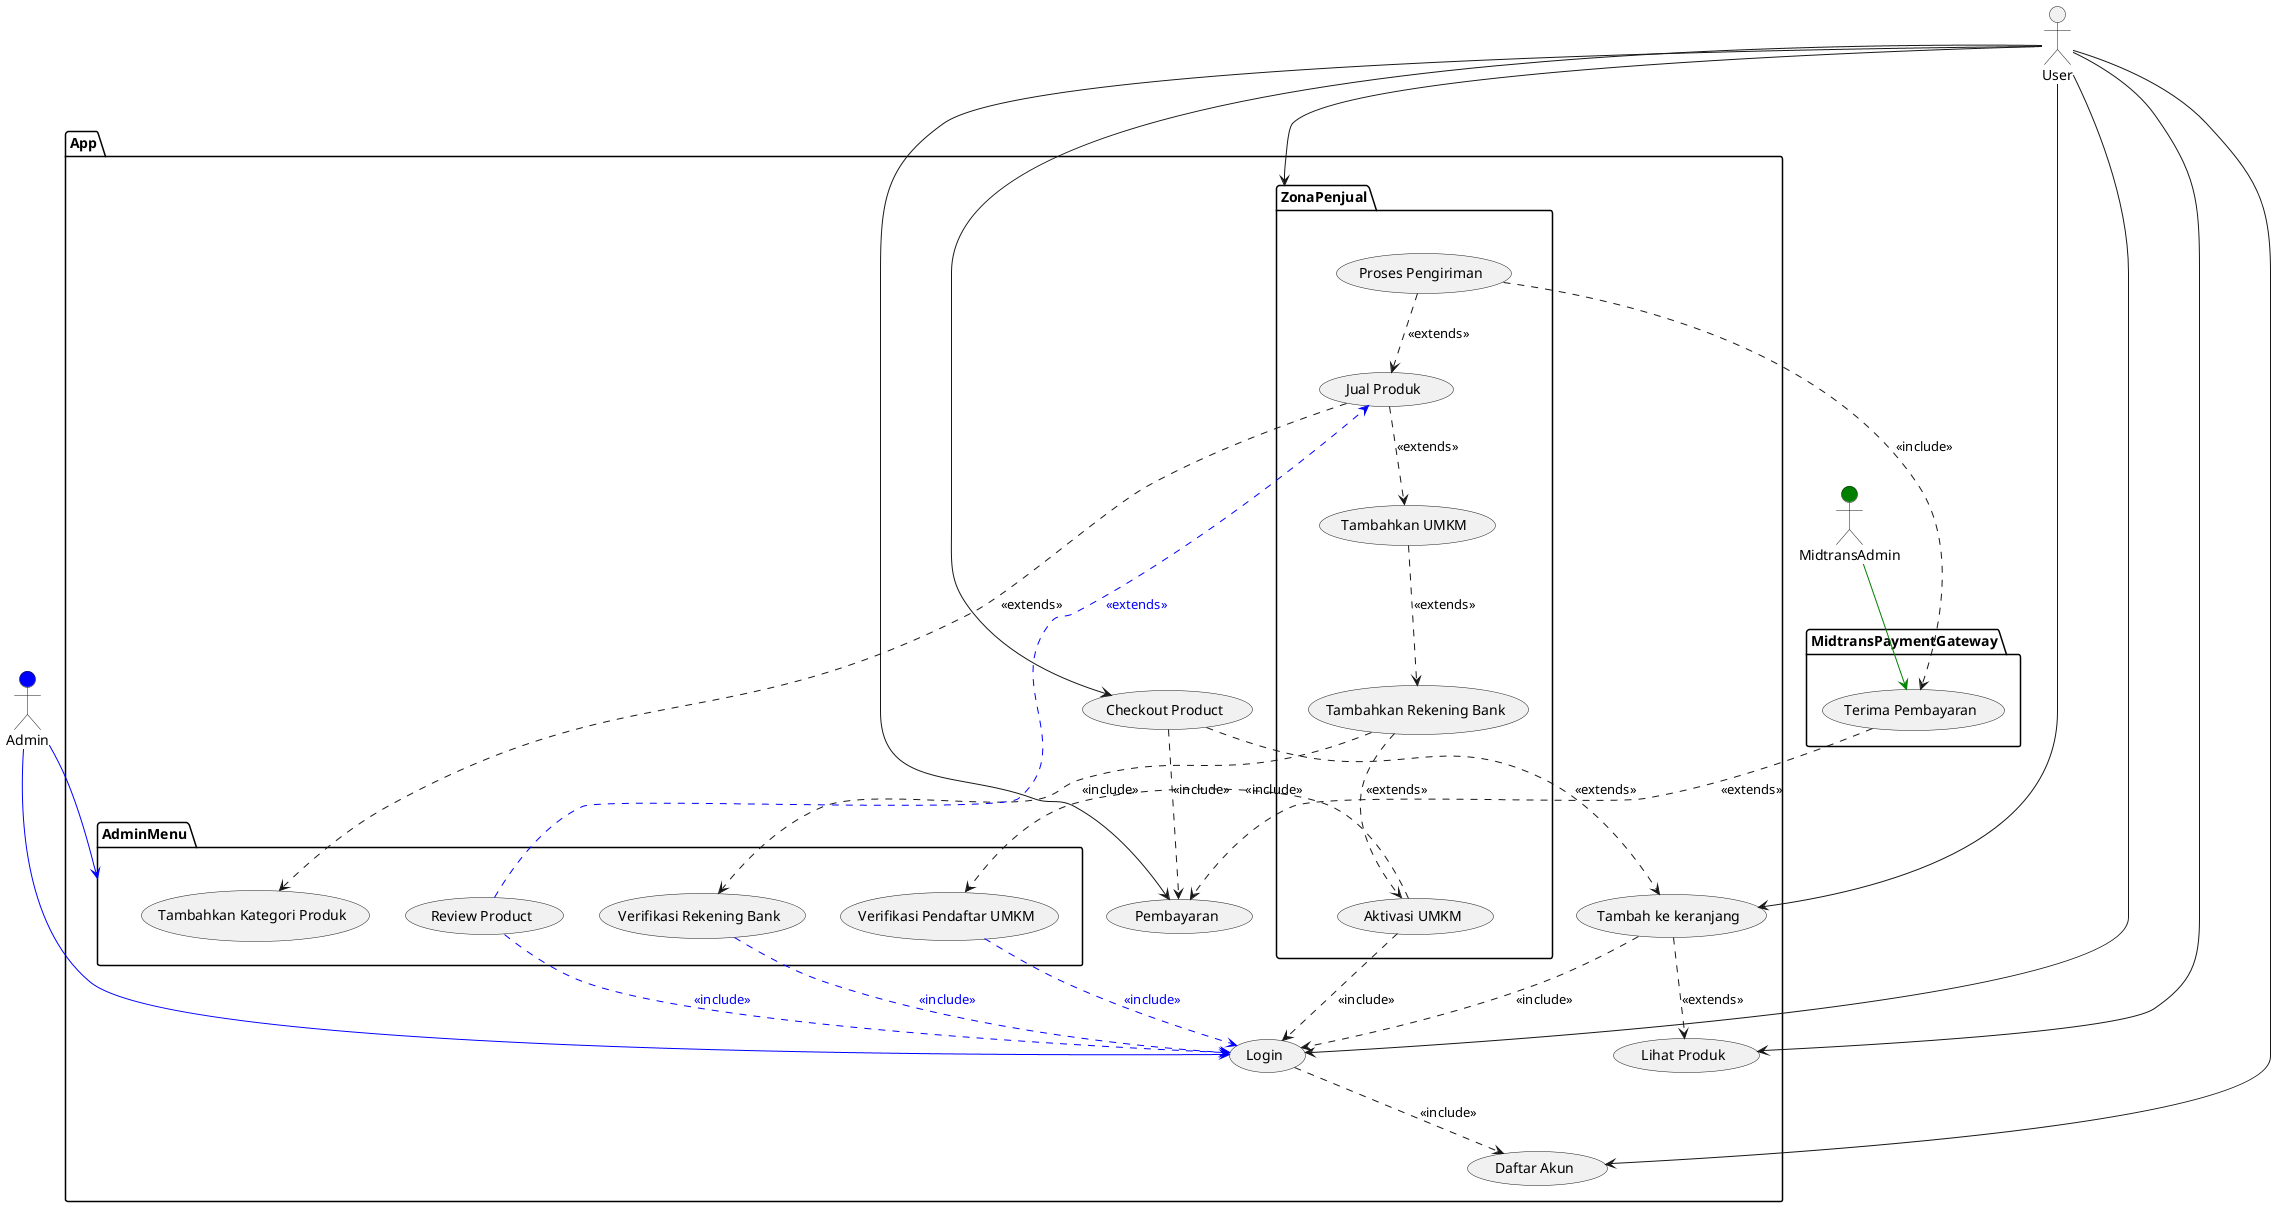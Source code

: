 @startuml
actor User as user
actor Admin as admin #blue
actor MidtransAdmin as midtransAdmin #green
package App {
    usecase "Daftar Akun" as registerAccount
    usecase "Login" as login
    usecase "Lihat Produk" as seeProduct
    usecase "Tambah ke keranjang" as addToCart
    usecase "Checkout Product" as checkoutProduct
    usecase "Pembayaran" as userPayment

    package ZonaPenjual as sellerZone {
        usecase "Aktivasi UMKM" as activateUmkm
        usecase "Tambahkan Rekening Bank" as registerBankAccount
        usecase "Tambahkan UMKM" as registerUmkm
        usecase "Jual Produk" as sellProduct
        usecase "Proses Pengiriman" as processDelivery
    }

    package AdminMenu as adminMenu {
        usecase "Tambahkan Kategori Produk" as addProductCategory
        usecase "Verifikasi Pendaftar UMKM" as verifyUmkmRegistration
        usecase "Verifikasi Rekening Bank" as verifyBankAccount
        usecase "Review Product" as reviewProduct
    }
}

package MidtransPaymentGateway {
    usecase "Terima Pembayaran" as midtransReceivePayment
}

' left to right direction
user --> login
user --> registerAccount
user --> seeProduct
user --> addToCart
user --> checkoutProduct
user --> userPayment
user --> sellerZone

login ..> registerAccount : <<include>>
activateUmkm ..> login : <<include>>
addToCart ..> seeProduct : <<extends>>
addToCart ..> login : <<include>>

checkoutProduct ..> userPayment : <<include>>
checkoutProduct ..> addToCart : <<extends>>

' SellerZone
activateUmkm ..> verifyUmkmRegistration : <<include>>
registerBankAccount ..> activateUmkm : <<extends>>
registerBankAccount ..> verifyBankAccount : <<include>>
registerUmkm ..> registerBankAccount : <<extends>>
sellProduct ..> registerUmkm : <<extends>>
sellProduct ..> addProductCategory : <<extends>>
processDelivery ..> sellProduct : <<extends>> 
processDelivery ..> midtransReceivePayment : <<include>>

admin --> login #blue
' admin --> verifyUmkmRegistration #blue
' admin --> verifyBankAccount #blue
' admin --> reviewProduct #blue
admin --> adminMenu #blue

' AdminMenu
reviewProduct ..> sellProduct #blue;text:blue : <<extends>>
verifyUmkmRegistration ..> login #blue;text:blue : <<include>>
verifyBankAccount ..> login #blue;text:blue : <<include>>
reviewProduct ..> login #blue;text:blue : <<include>>

' MidtransPaymentGateway
midtransAdmin --> midtransReceivePayment #green
midtransReceivePayment ..> userPayment : <<extends>>

@enduml